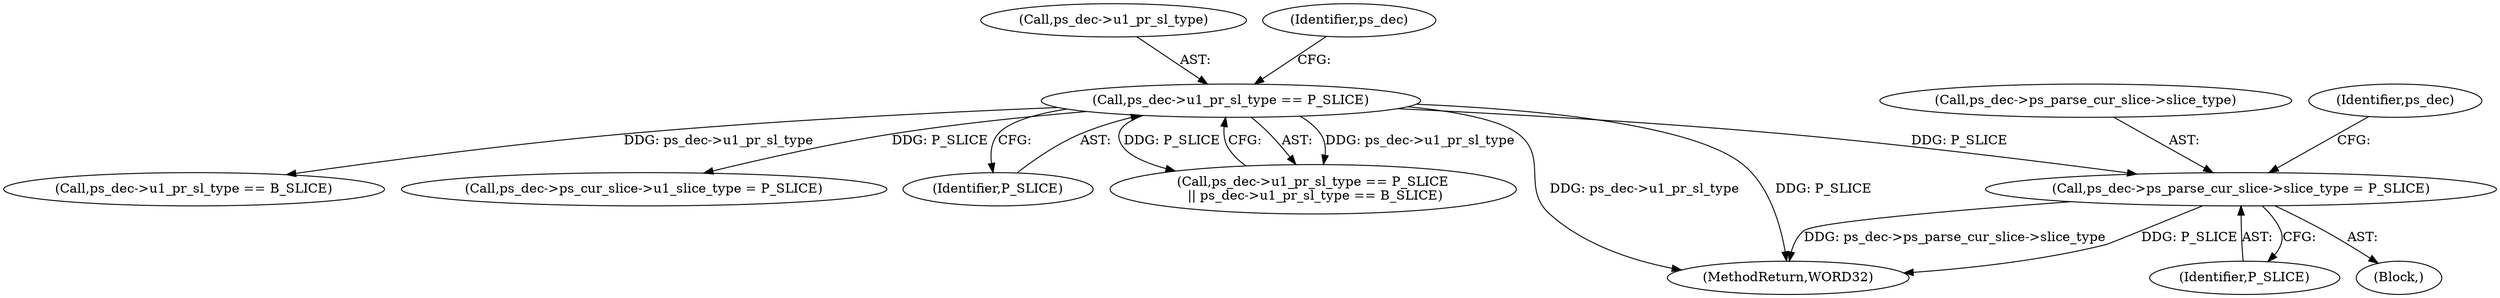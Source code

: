 digraph "0_Android_4a524d3a8ae9aa20c36430008e6bd429443f8f1d_1@pointer" {
"1000856" [label="(Call,ps_dec->ps_parse_cur_slice->slice_type = P_SLICE)"];
"1000573" [label="(Call,ps_dec->u1_pr_sl_type == P_SLICE)"];
"1000574" [label="(Call,ps_dec->u1_pr_sl_type)"];
"1001278" [label="(MethodReturn,WORD32)"];
"1000856" [label="(Call,ps_dec->ps_parse_cur_slice->slice_type = P_SLICE)"];
"1000578" [label="(Call,ps_dec->u1_pr_sl_type == B_SLICE)"];
"1000580" [label="(Identifier,ps_dec)"];
"1000573" [label="(Call,ps_dec->u1_pr_sl_type == P_SLICE)"];
"1000865" [label="(Identifier,ps_dec)"];
"1000849" [label="(Call,ps_dec->ps_cur_slice->u1_slice_type = P_SLICE)"];
"1000136" [label="(Block,)"];
"1000862" [label="(Identifier,P_SLICE)"];
"1000857" [label="(Call,ps_dec->ps_parse_cur_slice->slice_type)"];
"1000577" [label="(Identifier,P_SLICE)"];
"1000572" [label="(Call,ps_dec->u1_pr_sl_type == P_SLICE\n || ps_dec->u1_pr_sl_type == B_SLICE)"];
"1000856" -> "1000136"  [label="AST: "];
"1000856" -> "1000862"  [label="CFG: "];
"1000857" -> "1000856"  [label="AST: "];
"1000862" -> "1000856"  [label="AST: "];
"1000865" -> "1000856"  [label="CFG: "];
"1000856" -> "1001278"  [label="DDG: ps_dec->ps_parse_cur_slice->slice_type"];
"1000856" -> "1001278"  [label="DDG: P_SLICE"];
"1000573" -> "1000856"  [label="DDG: P_SLICE"];
"1000573" -> "1000572"  [label="AST: "];
"1000573" -> "1000577"  [label="CFG: "];
"1000574" -> "1000573"  [label="AST: "];
"1000577" -> "1000573"  [label="AST: "];
"1000580" -> "1000573"  [label="CFG: "];
"1000572" -> "1000573"  [label="CFG: "];
"1000573" -> "1001278"  [label="DDG: P_SLICE"];
"1000573" -> "1001278"  [label="DDG: ps_dec->u1_pr_sl_type"];
"1000573" -> "1000572"  [label="DDG: ps_dec->u1_pr_sl_type"];
"1000573" -> "1000572"  [label="DDG: P_SLICE"];
"1000573" -> "1000578"  [label="DDG: ps_dec->u1_pr_sl_type"];
"1000573" -> "1000849"  [label="DDG: P_SLICE"];
}
